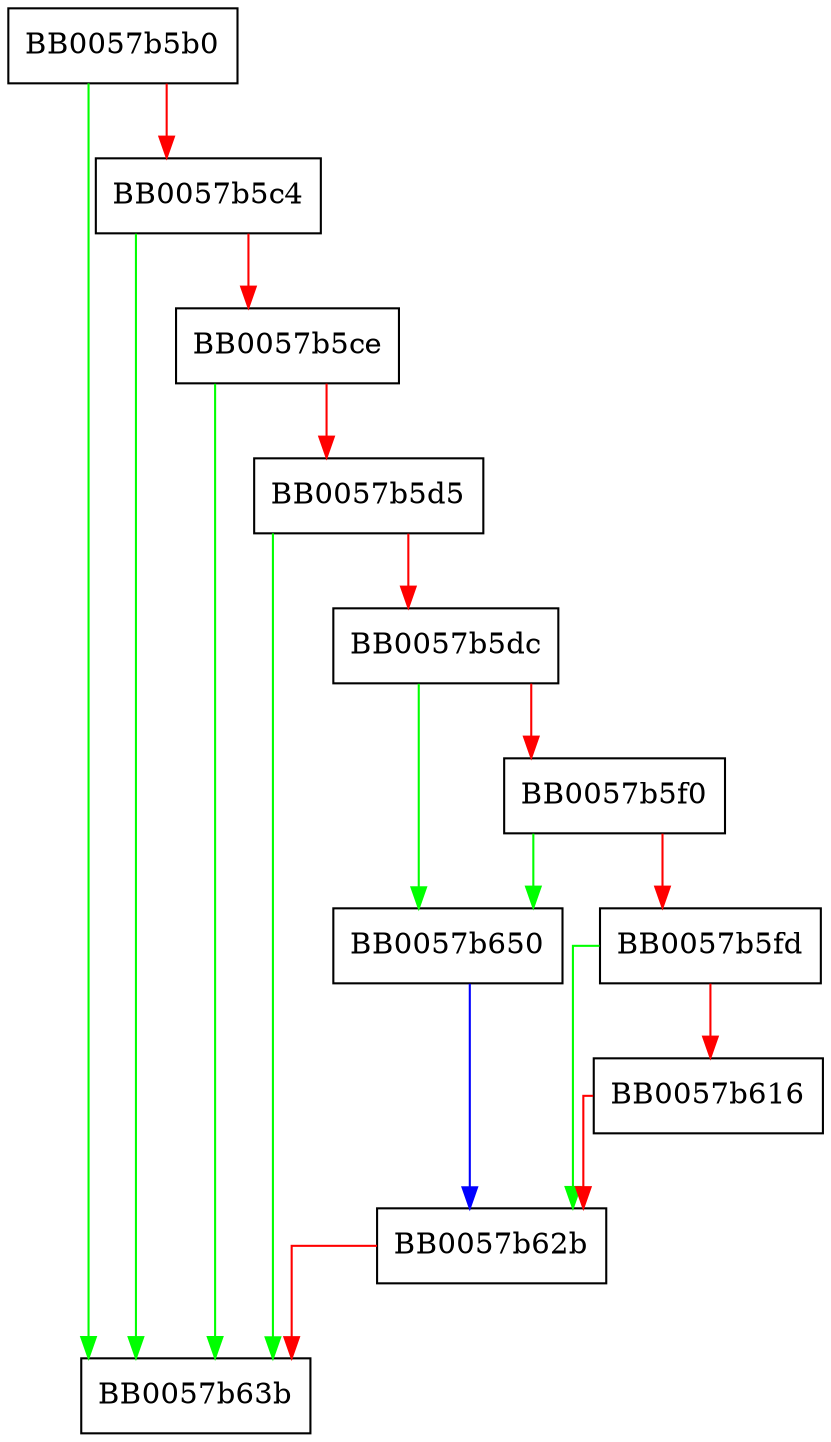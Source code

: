 digraph ossl_dh_check_pairwise {
  node [shape="box"];
  graph [splines=ortho];
  BB0057b5b0 -> BB0057b63b [color="green"];
  BB0057b5b0 -> BB0057b5c4 [color="red"];
  BB0057b5c4 -> BB0057b63b [color="green"];
  BB0057b5c4 -> BB0057b5ce [color="red"];
  BB0057b5ce -> BB0057b63b [color="green"];
  BB0057b5ce -> BB0057b5d5 [color="red"];
  BB0057b5d5 -> BB0057b63b [color="green"];
  BB0057b5d5 -> BB0057b5dc [color="red"];
  BB0057b5dc -> BB0057b650 [color="green"];
  BB0057b5dc -> BB0057b5f0 [color="red"];
  BB0057b5f0 -> BB0057b650 [color="green"];
  BB0057b5f0 -> BB0057b5fd [color="red"];
  BB0057b5fd -> BB0057b62b [color="green"];
  BB0057b5fd -> BB0057b616 [color="red"];
  BB0057b616 -> BB0057b62b [color="red"];
  BB0057b62b -> BB0057b63b [color="red"];
  BB0057b650 -> BB0057b62b [color="blue"];
}